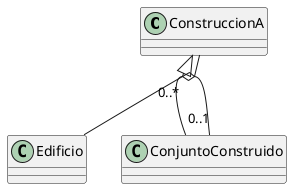 @startuml
skinparam groupInheritance 2

class ConstruccionA{}
class Edificio{}
class ConjuntoConstruido{}


ConstruccionA <|-- Edificio
ConstruccionA <|-- ConjuntoConstruido
ConstruccionA"0..*" o-- "0..1" ConjuntoConstruido

@enduml